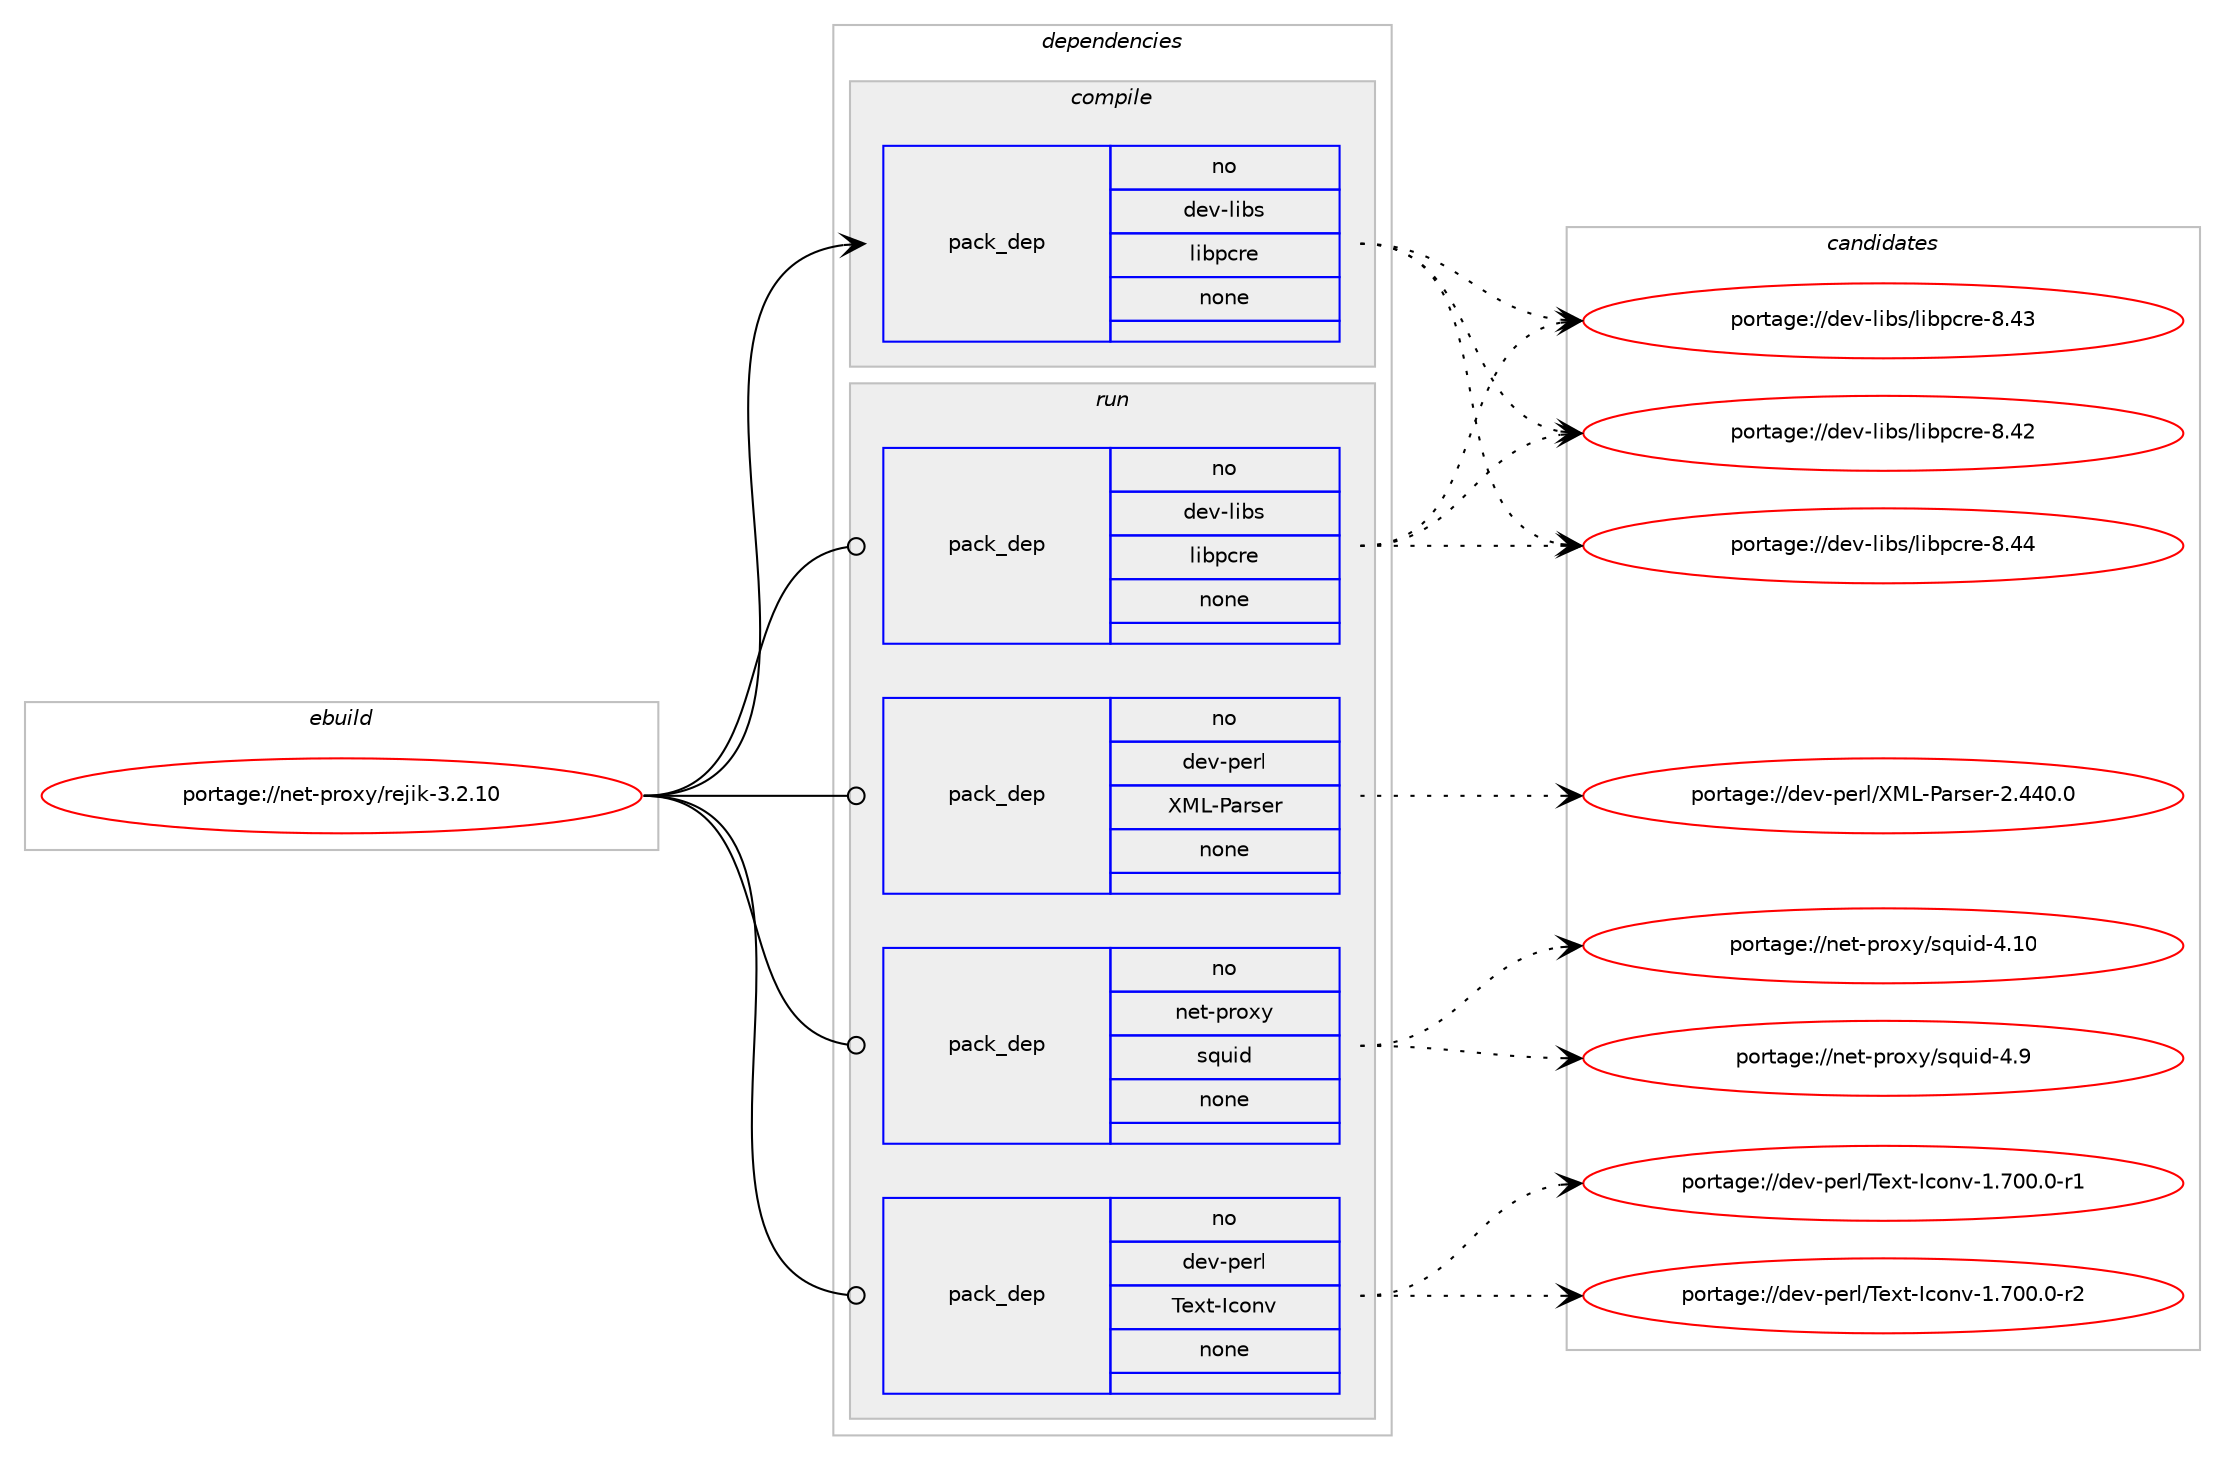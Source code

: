 digraph prolog {

# *************
# Graph options
# *************

newrank=true;
concentrate=true;
compound=true;
graph [rankdir=LR,fontname=Helvetica,fontsize=10,ranksep=1.5];#, ranksep=2.5, nodesep=0.2];
edge  [arrowhead=vee];
node  [fontname=Helvetica,fontsize=10];

# **********
# The ebuild
# **********

subgraph cluster_leftcol {
color=gray;
rank=same;
label=<<i>ebuild</i>>;
id [label="portage://net-proxy/rejik-3.2.10", color=red, width=4, href="../net-proxy/rejik-3.2.10.svg"];
}

# ****************
# The dependencies
# ****************

subgraph cluster_midcol {
color=gray;
label=<<i>dependencies</i>>;
subgraph cluster_compile {
fillcolor="#eeeeee";
style=filled;
label=<<i>compile</i>>;
subgraph pack59452 {
dependency76542 [label=<<TABLE BORDER="0" CELLBORDER="1" CELLSPACING="0" CELLPADDING="4" WIDTH="220"><TR><TD ROWSPAN="6" CELLPADDING="30">pack_dep</TD></TR><TR><TD WIDTH="110">no</TD></TR><TR><TD>dev-libs</TD></TR><TR><TD>libpcre</TD></TR><TR><TD>none</TD></TR><TR><TD></TD></TR></TABLE>>, shape=none, color=blue];
}
id:e -> dependency76542:w [weight=20,style="solid",arrowhead="vee"];
}
subgraph cluster_compileandrun {
fillcolor="#eeeeee";
style=filled;
label=<<i>compile and run</i>>;
}
subgraph cluster_run {
fillcolor="#eeeeee";
style=filled;
label=<<i>run</i>>;
subgraph pack59453 {
dependency76543 [label=<<TABLE BORDER="0" CELLBORDER="1" CELLSPACING="0" CELLPADDING="4" WIDTH="220"><TR><TD ROWSPAN="6" CELLPADDING="30">pack_dep</TD></TR><TR><TD WIDTH="110">no</TD></TR><TR><TD>dev-libs</TD></TR><TR><TD>libpcre</TD></TR><TR><TD>none</TD></TR><TR><TD></TD></TR></TABLE>>, shape=none, color=blue];
}
id:e -> dependency76543:w [weight=20,style="solid",arrowhead="odot"];
subgraph pack59454 {
dependency76544 [label=<<TABLE BORDER="0" CELLBORDER="1" CELLSPACING="0" CELLPADDING="4" WIDTH="220"><TR><TD ROWSPAN="6" CELLPADDING="30">pack_dep</TD></TR><TR><TD WIDTH="110">no</TD></TR><TR><TD>dev-perl</TD></TR><TR><TD>Text-Iconv</TD></TR><TR><TD>none</TD></TR><TR><TD></TD></TR></TABLE>>, shape=none, color=blue];
}
id:e -> dependency76544:w [weight=20,style="solid",arrowhead="odot"];
subgraph pack59455 {
dependency76545 [label=<<TABLE BORDER="0" CELLBORDER="1" CELLSPACING="0" CELLPADDING="4" WIDTH="220"><TR><TD ROWSPAN="6" CELLPADDING="30">pack_dep</TD></TR><TR><TD WIDTH="110">no</TD></TR><TR><TD>dev-perl</TD></TR><TR><TD>XML-Parser</TD></TR><TR><TD>none</TD></TR><TR><TD></TD></TR></TABLE>>, shape=none, color=blue];
}
id:e -> dependency76545:w [weight=20,style="solid",arrowhead="odot"];
subgraph pack59456 {
dependency76546 [label=<<TABLE BORDER="0" CELLBORDER="1" CELLSPACING="0" CELLPADDING="4" WIDTH="220"><TR><TD ROWSPAN="6" CELLPADDING="30">pack_dep</TD></TR><TR><TD WIDTH="110">no</TD></TR><TR><TD>net-proxy</TD></TR><TR><TD>squid</TD></TR><TR><TD>none</TD></TR><TR><TD></TD></TR></TABLE>>, shape=none, color=blue];
}
id:e -> dependency76546:w [weight=20,style="solid",arrowhead="odot"];
}
}

# **************
# The candidates
# **************

subgraph cluster_choices {
rank=same;
color=gray;
label=<<i>candidates</i>>;

subgraph choice59452 {
color=black;
nodesep=1;
choice10010111845108105981154710810598112991141014556465252 [label="portage://dev-libs/libpcre-8.44", color=red, width=4,href="../dev-libs/libpcre-8.44.svg"];
choice10010111845108105981154710810598112991141014556465251 [label="portage://dev-libs/libpcre-8.43", color=red, width=4,href="../dev-libs/libpcre-8.43.svg"];
choice10010111845108105981154710810598112991141014556465250 [label="portage://dev-libs/libpcre-8.42", color=red, width=4,href="../dev-libs/libpcre-8.42.svg"];
dependency76542:e -> choice10010111845108105981154710810598112991141014556465252:w [style=dotted,weight="100"];
dependency76542:e -> choice10010111845108105981154710810598112991141014556465251:w [style=dotted,weight="100"];
dependency76542:e -> choice10010111845108105981154710810598112991141014556465250:w [style=dotted,weight="100"];
}
subgraph choice59453 {
color=black;
nodesep=1;
choice10010111845108105981154710810598112991141014556465252 [label="portage://dev-libs/libpcre-8.44", color=red, width=4,href="../dev-libs/libpcre-8.44.svg"];
choice10010111845108105981154710810598112991141014556465251 [label="portage://dev-libs/libpcre-8.43", color=red, width=4,href="../dev-libs/libpcre-8.43.svg"];
choice10010111845108105981154710810598112991141014556465250 [label="portage://dev-libs/libpcre-8.42", color=red, width=4,href="../dev-libs/libpcre-8.42.svg"];
dependency76543:e -> choice10010111845108105981154710810598112991141014556465252:w [style=dotted,weight="100"];
dependency76543:e -> choice10010111845108105981154710810598112991141014556465251:w [style=dotted,weight="100"];
dependency76543:e -> choice10010111845108105981154710810598112991141014556465250:w [style=dotted,weight="100"];
}
subgraph choice59454 {
color=black;
nodesep=1;
choice10010111845112101114108478410112011645739911111011845494655484846484511450 [label="portage://dev-perl/Text-Iconv-1.700.0-r2", color=red, width=4,href="../dev-perl/Text-Iconv-1.700.0-r2.svg"];
choice10010111845112101114108478410112011645739911111011845494655484846484511449 [label="portage://dev-perl/Text-Iconv-1.700.0-r1", color=red, width=4,href="../dev-perl/Text-Iconv-1.700.0-r1.svg"];
dependency76544:e -> choice10010111845112101114108478410112011645739911111011845494655484846484511450:w [style=dotted,weight="100"];
dependency76544:e -> choice10010111845112101114108478410112011645739911111011845494655484846484511449:w [style=dotted,weight="100"];
}
subgraph choice59455 {
color=black;
nodesep=1;
choice10010111845112101114108478877764580971141151011144550465252484648 [label="portage://dev-perl/XML-Parser-2.440.0", color=red, width=4,href="../dev-perl/XML-Parser-2.440.0.svg"];
dependency76545:e -> choice10010111845112101114108478877764580971141151011144550465252484648:w [style=dotted,weight="100"];
}
subgraph choice59456 {
color=black;
nodesep=1;
choice110101116451121141111201214711511311710510045524657 [label="portage://net-proxy/squid-4.9", color=red, width=4,href="../net-proxy/squid-4.9.svg"];
choice11010111645112114111120121471151131171051004552464948 [label="portage://net-proxy/squid-4.10", color=red, width=4,href="../net-proxy/squid-4.10.svg"];
dependency76546:e -> choice110101116451121141111201214711511311710510045524657:w [style=dotted,weight="100"];
dependency76546:e -> choice11010111645112114111120121471151131171051004552464948:w [style=dotted,weight="100"];
}
}

}
